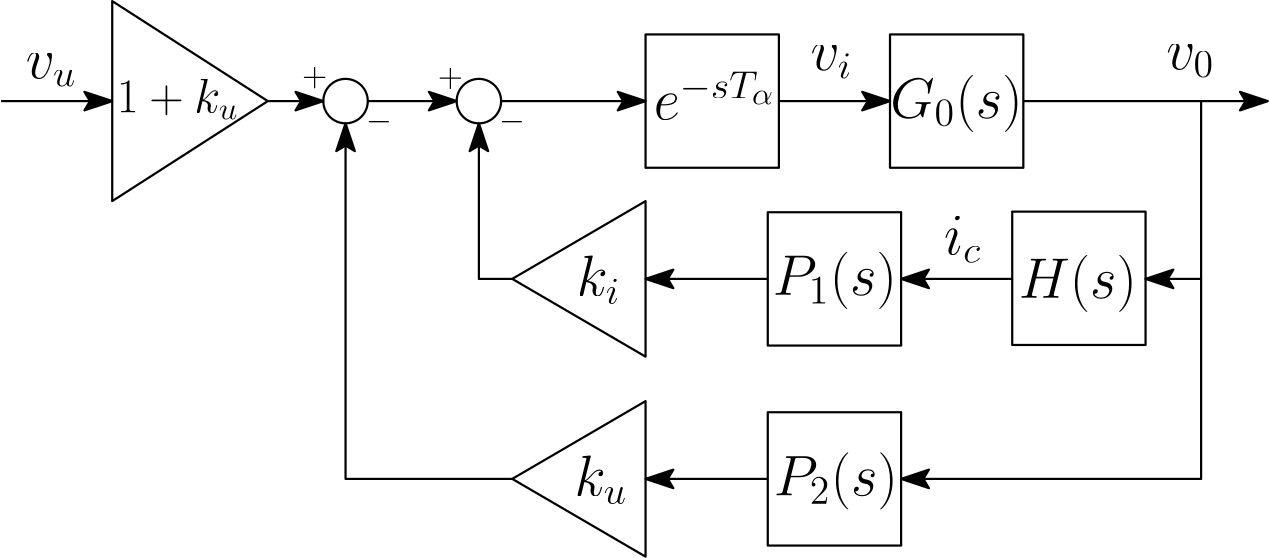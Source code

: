 <?xml version="1.0"?>
<!DOCTYPE ipe SYSTEM "ipe.dtd">
<ipe version="70107" creator="Ipe 7.2.5">
<info created="D:20160825154802" modified="D:20161025145043"/>
<ipestyle name="basic">
<symbol name="arrow/arc(spx)">
<path stroke="sym-stroke" fill="sym-stroke" pen="sym-pen">
0 0 m
-1 0.333 l
-1 -0.333 l
h
</path>
</symbol>
<symbol name="arrow/farc(spx)">
<path stroke="sym-stroke" fill="white" pen="sym-pen">
0 0 m
-1 0.333 l
-1 -0.333 l
h
</path>
</symbol>
<symbol name="arrow/ptarc(spx)">
<path stroke="sym-stroke" fill="sym-stroke" pen="sym-pen">
0 0 m
-1 0.333 l
-0.8 0 l
-1 -0.333 l
h
</path>
</symbol>
<symbol name="arrow/fptarc(spx)">
<path stroke="sym-stroke" fill="white" pen="sym-pen">
0 0 m
-1 0.333 l
-0.8 0 l
-1 -0.333 l
h
</path>
</symbol>
<symbol name="mark/circle(sx)" transformations="translations">
<path fill="sym-stroke">
0.6 0 0 0.6 0 0 e
0.4 0 0 0.4 0 0 e
</path>
</symbol>
<symbol name="mark/disk(sx)" transformations="translations">
<path fill="sym-stroke">
0.6 0 0 0.6 0 0 e
</path>
</symbol>
<symbol name="mark/fdisk(sfx)" transformations="translations">
<group>
<path fill="sym-fill">
0.5 0 0 0.5 0 0 e
</path>
<path fill="sym-stroke" fillrule="eofill">
0.6 0 0 0.6 0 0 e
0.4 0 0 0.4 0 0 e
</path>
</group>
</symbol>
<symbol name="mark/box(sx)" transformations="translations">
<path fill="sym-stroke" fillrule="eofill">
-0.6 -0.6 m
0.6 -0.6 l
0.6 0.6 l
-0.6 0.6 l
h
-0.4 -0.4 m
0.4 -0.4 l
0.4 0.4 l
-0.4 0.4 l
h
</path>
</symbol>
<symbol name="mark/square(sx)" transformations="translations">
<path fill="sym-stroke">
-0.6 -0.6 m
0.6 -0.6 l
0.6 0.6 l
-0.6 0.6 l
h
</path>
</symbol>
<symbol name="mark/fsquare(sfx)" transformations="translations">
<group>
<path fill="sym-fill">
-0.5 -0.5 m
0.5 -0.5 l
0.5 0.5 l
-0.5 0.5 l
h
</path>
<path fill="sym-stroke" fillrule="eofill">
-0.6 -0.6 m
0.6 -0.6 l
0.6 0.6 l
-0.6 0.6 l
h
-0.4 -0.4 m
0.4 -0.4 l
0.4 0.4 l
-0.4 0.4 l
h
</path>
</group>
</symbol>
<symbol name="mark/cross(sx)" transformations="translations">
<group>
<path fill="sym-stroke">
-0.43 -0.57 m
0.57 0.43 l
0.43 0.57 l
-0.57 -0.43 l
h
</path>
<path fill="sym-stroke">
-0.43 0.57 m
0.57 -0.43 l
0.43 -0.57 l
-0.57 0.43 l
h
</path>
</group>
</symbol>
<symbol name="arrow/fnormal(spx)">
<path stroke="sym-stroke" fill="white" pen="sym-pen">
0 0 m
-1 0.333 l
-1 -0.333 l
h
</path>
</symbol>
<symbol name="arrow/pointed(spx)">
<path stroke="sym-stroke" fill="sym-stroke" pen="sym-pen">
0 0 m
-1 0.333 l
-0.8 0 l
-1 -0.333 l
h
</path>
</symbol>
<symbol name="arrow/fpointed(spx)">
<path stroke="sym-stroke" fill="white" pen="sym-pen">
0 0 m
-1 0.333 l
-0.8 0 l
-1 -0.333 l
h
</path>
</symbol>
<symbol name="arrow/linear(spx)">
<path stroke="sym-stroke" pen="sym-pen">
-1 0.333 m
0 0 l
-1 -0.333 l
</path>
</symbol>
<symbol name="arrow/fdouble(spx)">
<path stroke="sym-stroke" fill="white" pen="sym-pen">
0 0 m
-1 0.333 l
-1 -0.333 l
h
-1 0 m
-2 0.333 l
-2 -0.333 l
h
</path>
</symbol>
<symbol name="arrow/double(spx)">
<path stroke="sym-stroke" fill="sym-stroke" pen="sym-pen">
0 0 m
-1 0.333 l
-1 -0.333 l
h
-1 0 m
-2 0.333 l
-2 -0.333 l
h
</path>
</symbol>
<pen name="heavier" value="0.8"/>
<pen name="fat" value="1.2"/>
<pen name="ultrafat" value="2"/>
<symbolsize name="large" value="5"/>
<symbolsize name="small" value="2"/>
<symbolsize name="tiny" value="1.1"/>
<arrowsize name="large" value="10"/>
<arrowsize name="small" value="5"/>
<arrowsize name="tiny" value="3"/>
<color name="red" value="1 0 0"/>
<color name="green" value="0 1 0"/>
<color name="blue" value="0 0 1"/>
<color name="yellow" value="1 1 0"/>
<color name="orange" value="1 0.647 0"/>
<color name="gold" value="1 0.843 0"/>
<color name="purple" value="0.627 0.125 0.941"/>
<color name="gray" value="0.745"/>
<color name="brown" value="0.647 0.165 0.165"/>
<color name="navy" value="0 0 0.502"/>
<color name="pink" value="1 0.753 0.796"/>
<color name="seagreen" value="0.18 0.545 0.341"/>
<color name="turquoise" value="0.251 0.878 0.816"/>
<color name="violet" value="0.933 0.51 0.933"/>
<color name="darkblue" value="0 0 0.545"/>
<color name="darkcyan" value="0 0.545 0.545"/>
<color name="darkgray" value="0.663"/>
<color name="darkgreen" value="0 0.392 0"/>
<color name="darkmagenta" value="0.545 0 0.545"/>
<color name="darkorange" value="1 0.549 0"/>
<color name="darkred" value="0.545 0 0"/>
<color name="lightblue" value="0.678 0.847 0.902"/>
<color name="lightcyan" value="0.878 1 1"/>
<color name="lightgray" value="0.827"/>
<color name="lightgreen" value="0.565 0.933 0.565"/>
<color name="lightyellow" value="1 1 0.878"/>
<dashstyle name="dashed" value="[4] 0"/>
<dashstyle name="dotted" value="[1 3] 0"/>
<dashstyle name="dash dotted" value="[4 2 1 2] 0"/>
<dashstyle name="dash dot dotted" value="[4 2 1 2 1 2] 0"/>
<textsize name="large" value="\large"/>
<textsize name="Large" value="\Large"/>
<textsize name="LARGE" value="\LARGE"/>
<textsize name="huge" value="\huge"/>
<textsize name="Huge" value="\Huge"/>
<textsize name="small" value="\small"/>
<textsize name="footnote" value="\footnotesize"/>
<textsize name="tiny" value="\tiny"/>
<textstyle name="center" begin="\begin{center}" end="\end{center}"/>
<textstyle name="itemize" begin="\begin{itemize}" end="\end{itemize}"/>
<textstyle name="item" begin="\begin{itemize}\item{}" end="\end{itemize}"/>
<gridsize name="4 pts" value="4"/>
<gridsize name="8 pts (~3 mm)" value="8"/>
<gridsize name="16 pts (~6 mm)" value="16"/>
<gridsize name="32 pts (~12 mm)" value="32"/>
<gridsize name="10 pts (~3.5 mm)" value="10"/>
<gridsize name="20 pts (~7 mm)" value="20"/>
<gridsize name="14 pts (~5 mm)" value="14"/>
<gridsize name="28 pts (~10 mm)" value="28"/>
<gridsize name="56 pts (~20 mm)" value="56"/>
<anglesize name="90 deg" value="90"/>
<anglesize name="60 deg" value="60"/>
<anglesize name="45 deg" value="45"/>
<anglesize name="30 deg" value="30"/>
<anglesize name="22.5 deg" value="22.5"/>
<opacity name="10%" value="0.1"/>
<opacity name="30%" value="0.3"/>
<opacity name="50%" value="0.5"/>
<opacity name="75%" value="0.75"/>
<tiling name="falling" angle="-60" step="4" width="1"/>
<tiling name="rising" angle="30" step="4" width="1"/>
</ipestyle>
<page>
<layer name="alpha"/>
<view layers="alpha" active="alpha"/>
<path layer="alpha" matrix="1.2 0 0 1.16667 -115.2 -162.667" stroke="black" pen="heavier">
336 712 m
336 664 l
296 688 l
h
</path>
<path matrix="-1.4 0 0 -1.5 566.4 1736" stroke="black" pen="heavier">
336 712 m
336 664 l
296 688 l
h
</path>
<path matrix="1 0 0 1 -52 -56" stroke="black" pen="heavier">
8 0 0 8 232 760 e
</path>
<path matrix="1 0 0 1 -4 -56" stroke="black" pen="heavier">
8 0 0 8 232 760 e
</path>
<path matrix="1 0 0 1 -4 -40" stroke="black" pen="heavier" arrow="ptarc/large">
192 744 m
224 744 l
</path>
<text matrix="1 0 0 1 -14.3902 -48.0041" transformations="translations" pos="112 748" stroke="black" type="label" width="43.866" height="11.957" depth="2.58" valign="baseline" size="LARGE">$1+k_u$</text>
<text matrix="1 0 0 1 -20.8155 -45.9626" transformations="translations" pos="284 680" stroke="black" type="label" width="15.813" height="14.348" depth="3.1" valign="baseline" size="huge">$k_i$</text>
<text matrix="1 0 0 1 -21.6059 -45.9626" transformations="translations" pos="284 608" stroke="black" type="label" width="19.016" height="14.348" depth="3.1" valign="baseline" size="huge">$k_u$</text>
<text matrix="1 0 0 1 10.3629 -46.7928" transformations="translations" pos="412 680" stroke="black" type="label" width="42.524" height="15.477" depth="5.15" valign="baseline" size="huge">$H(s)$</text>
<text matrix="1 0 0 1 -10.248 -49.7252" transformations="translations" pos="344 684" stroke="black" type="label" width="44.727" height="15.477" depth="5.15" valign="baseline" size="huge">$P_1(s)$</text>
<text matrix="1 0 0 1 -73.8889 -45.8475" transformations="translations" pos="408 608" stroke="black" type="label" width="44.727" height="15.477" depth="5.15" valign="baseline" size="huge">$P_2(s)$</text>
<text matrix="1 0 0 1 31.3116 -47.5126" transformations="translations" pos="344.758 745.554" stroke="black" type="label" width="47.645" height="15.477" depth="5.15" valign="baseline" size="huge">$G_0(s)$</text>
<text matrix="1 0 0 1 -5.7131 -36.2072" transformations="translations" pos="481.204 751.791" stroke="black" type="label" width="17.303" height="8.896" depth="3.1" valign="baseline" size="huge">$v_0$</text>
<text matrix="1 0 0 1 -10.8905 -41.036" transformations="translations" pos="75.7486 753.388" stroke="black" type="label" width="18.274" height="8.896" depth="3.1" valign="baseline" size="huge">$v_u$</text>
<text matrix="1 0 0 1 -3.6807 -40.9578" transformations="translations" pos="191 734.552" stroke="black" type="label" width="9.298" height="6.98" depth="0.99" valign="baseline" size="large">$-$</text>
<text matrix="1 0 0 1 -4.3193 -42.2348" transformations="translations" pos="239.527 735.829" stroke="black" type="label" width="9.298" height="6.98" depth="0.99" valign="baseline" size="large">$-$</text>
<text matrix="1 0 0 1 -6.5541 -42.8733" transformations="translations" pos="170.887 752.43" stroke="black" type="label" width="9.105" height="6.894" depth="0.91" valign="baseline" size="large">$+$</text>
<text matrix="1 0 0 1 -7.5118 -41.277" transformations="translations" pos="220.691 750.514" stroke="black" type="label" width="9.105" height="6.894" depth="0.91" valign="baseline" size="large">$+$</text>
<path matrix="1.5 0 0 1.5 116 -488" stroke="black" pen="heavier">
144 768 m
144 736 l
176 736 l
176 768 l
h
</path>
<path matrix="1.5 0 0 1.5 204 -487.793" stroke="black" pen="heavier">
144 768 m
144 736 l
176 736 l
176 768 l
h
</path>
<path matrix="1 0 0 1 -80 0" stroke="black" pen="heavier" arrow="ptarc/large">
320 640 m
308 640 l
308 696 l
</path>
<path matrix="1 0 0 1 -80 0" stroke="black" pen="heavier" arrow="ptarc/large">
320 568 m
260 568 l
260 696 l
</path>
<text matrix="1 0 0 1 -85.756 -102.923" transformations="translations" pos="481.204 751.791" stroke="black" type="label" width="13.446" height="13.546" depth="3.1" valign="baseline" size="huge">$i_c$</text>
<text matrix="1 0 0 1 -133.787 -36.5424" transformations="translations" pos="481.204 751.791" stroke="black" type="label" width="15.071" height="8.896" depth="3.1" valign="baseline" size="huge">$v_i$</text>
<path matrix="1.5 0 0 1.5 160 -424" stroke="black" pen="heavier">
144 768 m
144 736 l
176 736 l
176 768 l
h
</path>
<path matrix="1.2 0 0 1.16667 -115.2 -234.667" stroke="black" pen="heavier">
336 712 m
336 664 l
296 688 l
h
</path>
<path matrix="1.5 0 0 1.5 116 -560" stroke="black" pen="heavier">
144 768 m
144 736 l
176 736 l
176 768 l
h
</path>
<path matrix="1 0 0 1 -80 0" stroke="black" pen="heavier" arrow="ptarc/large">
232 704 m
252 704 l
</path>
<path matrix="1 0 0 1 -80 0" stroke="black" pen="heavier" arrow="ptarc/large">
568 704 m
568 640 l
548 640 l
</path>
<path matrix="1 0 0 1 -80 0" stroke="black" pen="heavier" arrow="ptarc/large">
500 640 m
460 640 l
</path>
<path matrix="1 0 0 1 -80 0" stroke="black" pen="heavier" arrow="ptarc/large">
412 640 m
368 640 l
</path>
<path matrix="1 0 0 1 -80 0" stroke="black" pen="heavier" arrow="ptarc/large">
568 640 m
568 568 l
460 568 l
</path>
<path matrix="1 0 0 1 -80 0" stroke="black" pen="heavier" arrow="ptarc/large">
412 568 m
368 568 l
</path>
<path stroke="black" pen="heavier" arrow="ptarc/large">
56 704 m
96 704 l
</path>
<path matrix="1.5 0 0 1.5 72 -424" stroke="black" pen="heavier">
144 768 m
144 736 l
176 736 l
176 768 l
h
</path>
<text matrix="1 0 0 1 -109.036 -6.54977" transformations="translations" pos="400 704" stroke="black" type="label" width="43.903" height="17.301" depth="0" valign="baseline" size="huge">$e^{-sT_\alpha}$</text>
<path stroke="black" pen="heavier" arrow="ptarc/large">
236 704 m
288 704 l
</path>
<path stroke="black" pen="heavier" arrow="ptarc/large">
336 704 m
376 704 l
</path>
<path stroke="black" pen="heavier" arrow="ptarc/large">
424 704 m
512 704 l
</path>
</page>
</ipe>
